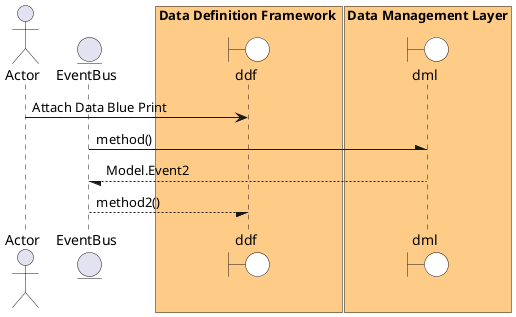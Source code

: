 @startuml

actor "Actor"


entity EventBus

box Data Definition Framework #ffcc88
    boundary ddf #white
end box



"Actor" -> ddf: Attach Data Blue Print



box "Data Management Layer" #ffcc88
    boundary dml #white
end box
EventBus -\ dml: method()
dml --/ EventBus: Model.Event2

EventBus --/ ddf : method2()
@enduml
